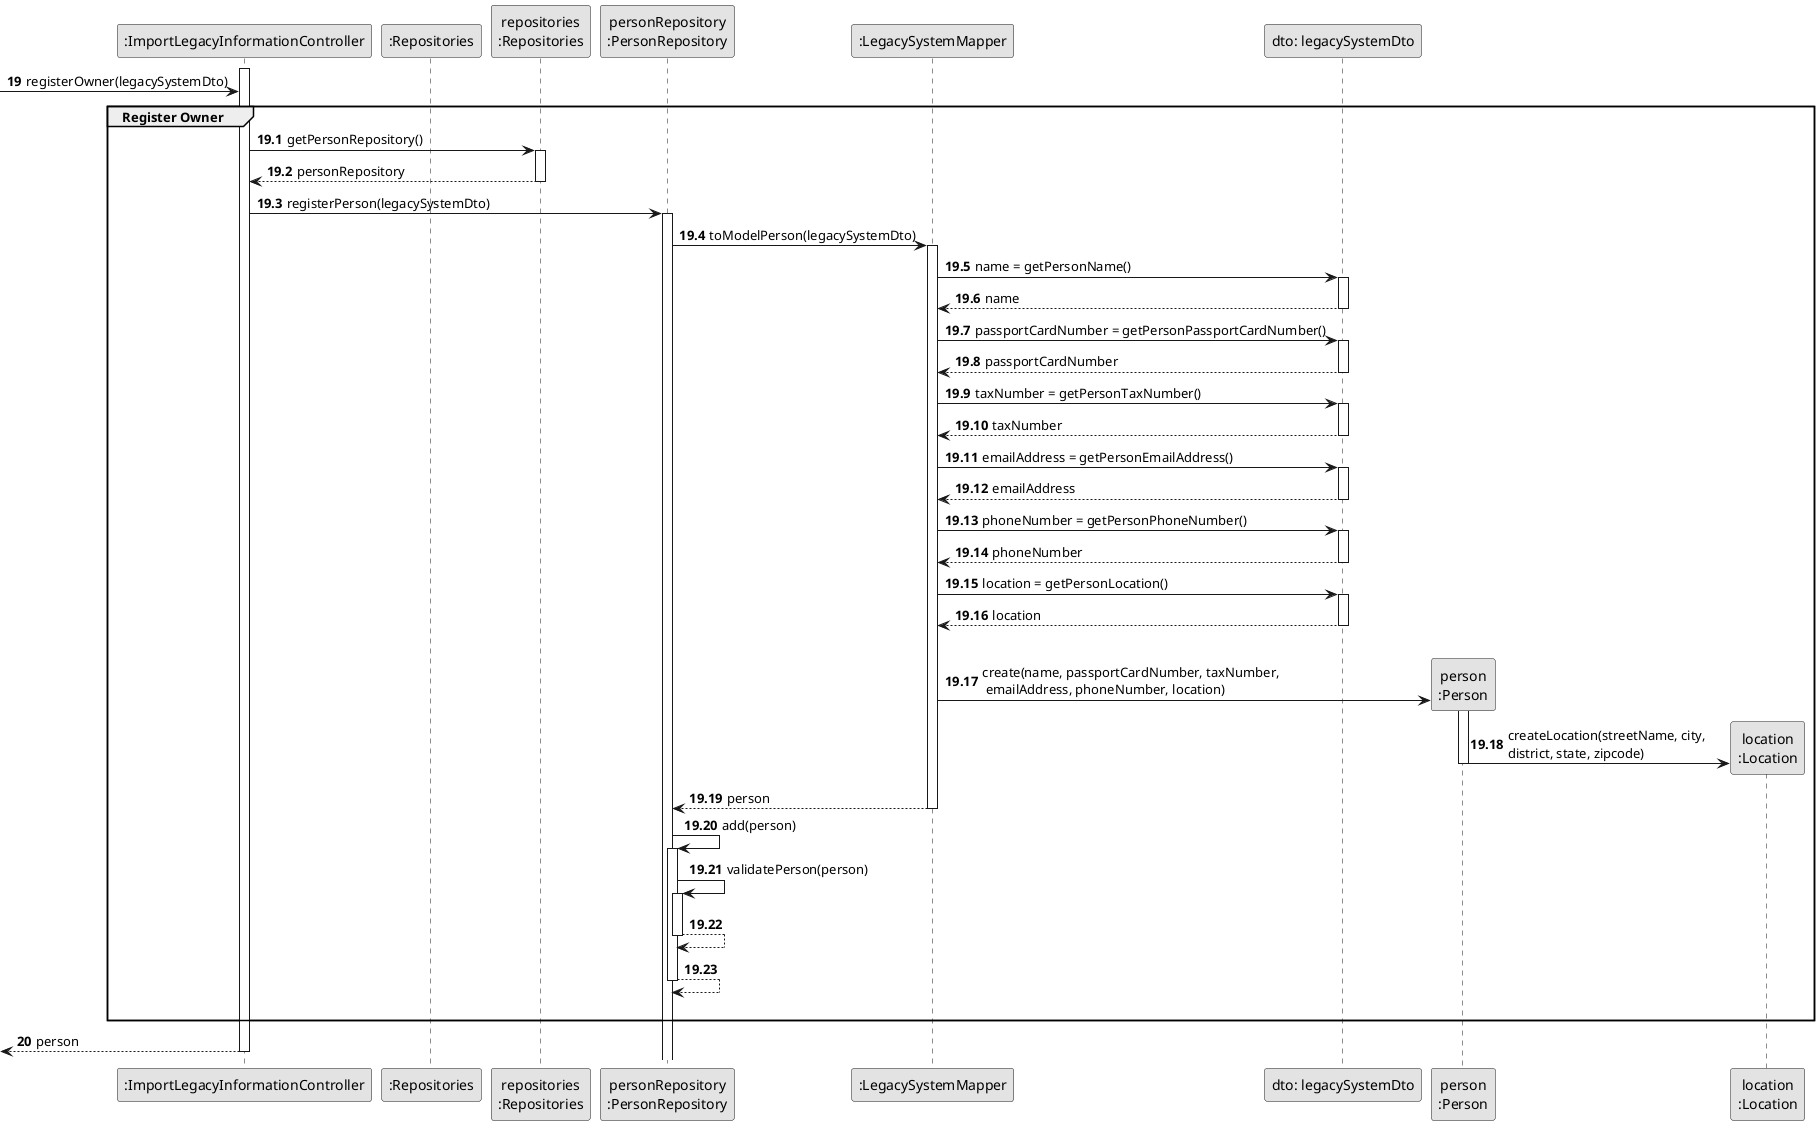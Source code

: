 @startuml
skinparam monochrome true
skinparam packageStyle rectangle
skinparam shadowing false



'hide footbox
participant ":ImportLegacyInformationController" as CTRL
participant ":Repositories" as RepositorySingleton
participant "repositories\n:Repositories" as PLAT
participant "personRepository\n:PersonRepository" as PERSONREP
participant ":LegacySystemMapper" as LEGSYSTMAPPER
participant "dto: legacySystemDto" as LEGSYSTDTO
participant "person\n:Person" as PERSON
participant "location\n:Location" as LOCATION


activate CTRL

autonumber 19

    -> CTRL : registerOwner(legacySystemDto)

    group Register Owner

    autonumber 19.1

    CTRL -> PLAT : getPersonRepository()
    activate PLAT

    PLAT --> CTRL : personRepository
    deactivate PLAT

    CTRL -> PERSONREP : registerPerson(legacySystemDto)
    activate PERSONREP

    PERSONREP -> LEGSYSTMAPPER : toModelPerson(legacySystemDto)
    activate LEGSYSTMAPPER

    LEGSYSTMAPPER -> LEGSYSTDTO : name = getPersonName()
    activate LEGSYSTDTO

    LEGSYSTDTO --> LEGSYSTMAPPER : name
    deactivate LEGSYSTDTO

    LEGSYSTMAPPER -> LEGSYSTDTO : passportCardNumber = getPersonPassportCardNumber()
    activate LEGSYSTDTO

    LEGSYSTDTO --> LEGSYSTMAPPER : passportCardNumber
    deactivate LEGSYSTDTO

    LEGSYSTMAPPER -> LEGSYSTDTO : taxNumber = getPersonTaxNumber()
    activate LEGSYSTDTO

    LEGSYSTDTO --> LEGSYSTMAPPER : taxNumber
    deactivate LEGSYSTDTO

    LEGSYSTMAPPER -> LEGSYSTDTO : emailAddress = getPersonEmailAddress()
    activate LEGSYSTDTO

    LEGSYSTDTO --> LEGSYSTMAPPER : emailAddress
    deactivate LEGSYSTDTO

    LEGSYSTMAPPER -> LEGSYSTDTO : phoneNumber = getPersonPhoneNumber()
    activate LEGSYSTDTO

    LEGSYSTDTO --> LEGSYSTMAPPER : phoneNumber
    deactivate LEGSYSTDTO

    LEGSYSTMAPPER -> LEGSYSTDTO : location = getPersonLocation()
    activate LEGSYSTDTO

    LEGSYSTDTO --> LEGSYSTMAPPER : location
    deactivate LEGSYSTDTO

    |||

    LEGSYSTMAPPER -> PERSON** : create(name, passportCardNumber, taxNumber,\n emailAddress, phoneNumber, location)
    activate PERSON

    PERSON -> LOCATION** : createLocation(streetName, city, \ndistrict, state, zipcode)
    deactivate PERSON

    LEGSYSTMAPPER --> PERSONREP : person
    deactivate LEGSYSTMAPPER

    PERSONREP -> PERSONREP: add(person)
    activate PERSONREP

        PERSONREP -> PERSONREP: validatePerson(person)
        activate PERSONREP

        PERSONREP --> PERSONREP :
        deactivate PERSONREP

    PERSONREP --> PERSONREP :
    deactivate PERSONREP
    |||

    end group

    autonumber 20

    <-- CTRL : person

deactivate CTRL


@enduml